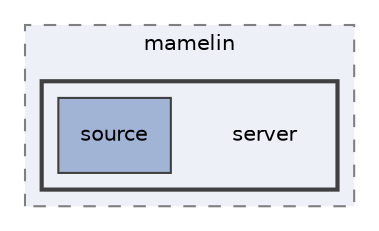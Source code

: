 digraph "/home/student/Документы/mamelin/server"
{
 // LATEX_PDF_SIZE
  edge [fontname="Helvetica",fontsize="10",labelfontname="Helvetica",labelfontsize="10"];
  node [fontname="Helvetica",fontsize="10",shape=record];
  compound=true
  subgraph clusterdir_740f32a072bfbac6d4844fefaed987f7 {
    graph [ bgcolor="#edf0f7", pencolor="grey50", style="filled,dashed,", label="mamelin", fontname="Helvetica", fontsize="10", URL="dir_740f32a072bfbac6d4844fefaed987f7.html"]
  subgraph clusterdir_faa9984fdeeeb3eead275b7a90d2f630 {
    graph [ bgcolor="#edf0f7", pencolor="grey25", style="filled,bold,", label="", fontname="Helvetica", fontsize="10", URL="dir_faa9984fdeeeb3eead275b7a90d2f630.html"]
    dir_faa9984fdeeeb3eead275b7a90d2f630 [shape=plaintext, label="server"];
  dir_22fb07c32903deae4bcae239e40eaa4b [shape=box, label="source", style="filled,", fillcolor="#a2b4d6", color="grey25", URL="dir_22fb07c32903deae4bcae239e40eaa4b.html"];
  }
  }
}
